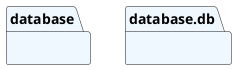 @startuml packages
set namespaceSeparator none
package "database" as database #aliceblue {
}
package "database.db" as database.db #aliceblue {
}
@enduml
